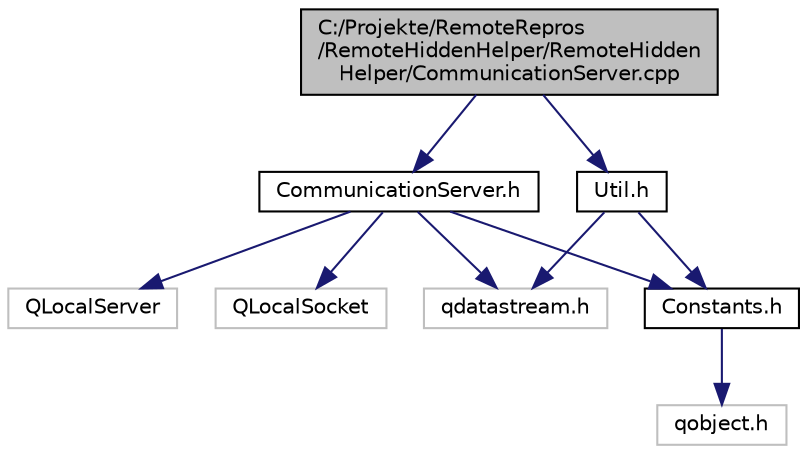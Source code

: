 digraph "C:/Projekte/RemoteRepros/RemoteHiddenHelper/RemoteHiddenHelper/CommunicationServer.cpp"
{
  edge [fontname="Helvetica",fontsize="10",labelfontname="Helvetica",labelfontsize="10"];
  node [fontname="Helvetica",fontsize="10",shape=record];
  Node0 [label="C:/Projekte/RemoteRepros\l/RemoteHiddenHelper/RemoteHidden\lHelper/CommunicationServer.cpp",height=0.2,width=0.4,color="black", fillcolor="grey75", style="filled", fontcolor="black"];
  Node0 -> Node1 [color="midnightblue",fontsize="10",style="solid"];
  Node1 [label="CommunicationServer.h",height=0.2,width=0.4,color="black", fillcolor="white", style="filled",URL="$_communication_server_8h.html"];
  Node1 -> Node2 [color="midnightblue",fontsize="10",style="solid"];
  Node2 [label="QLocalServer",height=0.2,width=0.4,color="grey75", fillcolor="white", style="filled"];
  Node1 -> Node3 [color="midnightblue",fontsize="10",style="solid"];
  Node3 [label="QLocalSocket",height=0.2,width=0.4,color="grey75", fillcolor="white", style="filled"];
  Node1 -> Node4 [color="midnightblue",fontsize="10",style="solid"];
  Node4 [label="qdatastream.h",height=0.2,width=0.4,color="grey75", fillcolor="white", style="filled"];
  Node1 -> Node5 [color="midnightblue",fontsize="10",style="solid"];
  Node5 [label="Constants.h",height=0.2,width=0.4,color="black", fillcolor="white", style="filled",URL="$_constants_8h.html"];
  Node5 -> Node6 [color="midnightblue",fontsize="10",style="solid"];
  Node6 [label="qobject.h",height=0.2,width=0.4,color="grey75", fillcolor="white", style="filled"];
  Node0 -> Node7 [color="midnightblue",fontsize="10",style="solid"];
  Node7 [label="Util.h",height=0.2,width=0.4,color="black", fillcolor="white", style="filled",URL="$_util_8h.html"];
  Node7 -> Node4 [color="midnightblue",fontsize="10",style="solid"];
  Node7 -> Node5 [color="midnightblue",fontsize="10",style="solid"];
}
